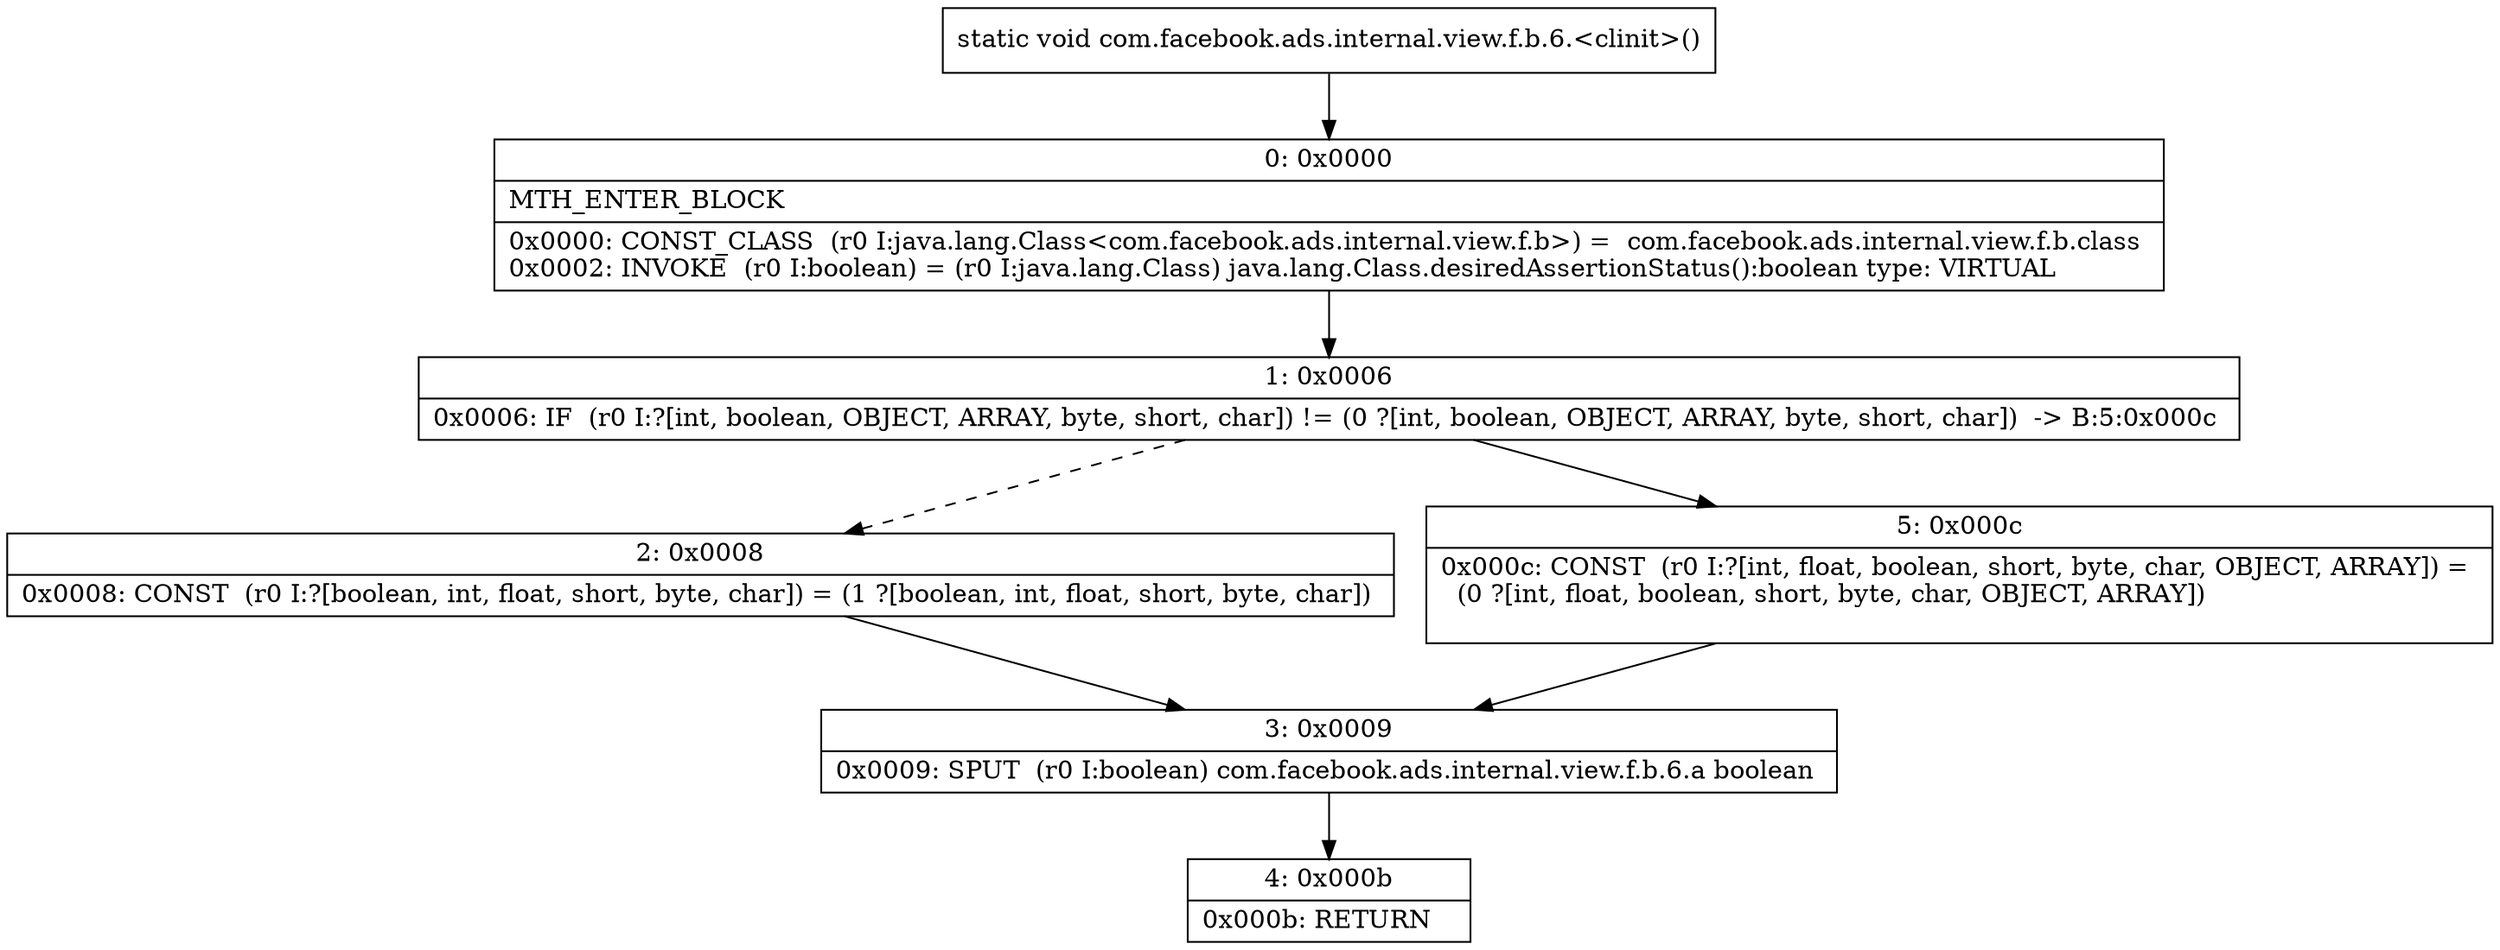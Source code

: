 digraph "CFG forcom.facebook.ads.internal.view.f.b.6.\<clinit\>()V" {
Node_0 [shape=record,label="{0\:\ 0x0000|MTH_ENTER_BLOCK\l|0x0000: CONST_CLASS  (r0 I:java.lang.Class\<com.facebook.ads.internal.view.f.b\>) =  com.facebook.ads.internal.view.f.b.class \l0x0002: INVOKE  (r0 I:boolean) = (r0 I:java.lang.Class) java.lang.Class.desiredAssertionStatus():boolean type: VIRTUAL \l}"];
Node_1 [shape=record,label="{1\:\ 0x0006|0x0006: IF  (r0 I:?[int, boolean, OBJECT, ARRAY, byte, short, char]) != (0 ?[int, boolean, OBJECT, ARRAY, byte, short, char])  \-\> B:5:0x000c \l}"];
Node_2 [shape=record,label="{2\:\ 0x0008|0x0008: CONST  (r0 I:?[boolean, int, float, short, byte, char]) = (1 ?[boolean, int, float, short, byte, char]) \l}"];
Node_3 [shape=record,label="{3\:\ 0x0009|0x0009: SPUT  (r0 I:boolean) com.facebook.ads.internal.view.f.b.6.a boolean \l}"];
Node_4 [shape=record,label="{4\:\ 0x000b|0x000b: RETURN   \l}"];
Node_5 [shape=record,label="{5\:\ 0x000c|0x000c: CONST  (r0 I:?[int, float, boolean, short, byte, char, OBJECT, ARRAY]) = \l  (0 ?[int, float, boolean, short, byte, char, OBJECT, ARRAY])\l \l}"];
MethodNode[shape=record,label="{static void com.facebook.ads.internal.view.f.b.6.\<clinit\>() }"];
MethodNode -> Node_0;
Node_0 -> Node_1;
Node_1 -> Node_2[style=dashed];
Node_1 -> Node_5;
Node_2 -> Node_3;
Node_3 -> Node_4;
Node_5 -> Node_3;
}

